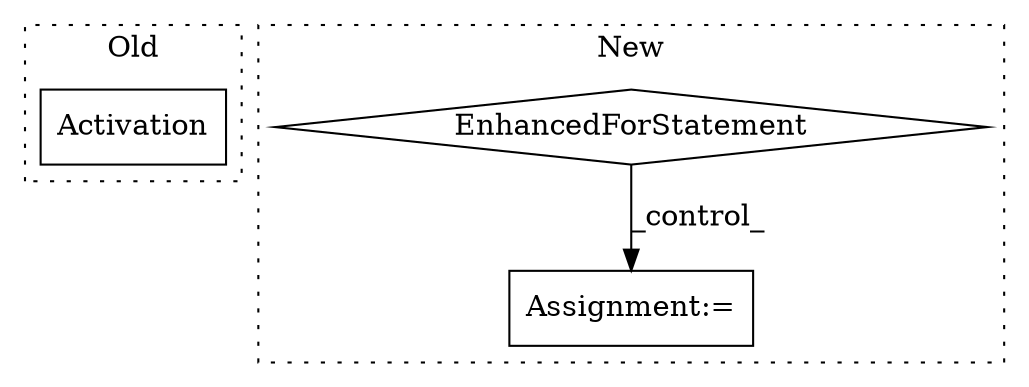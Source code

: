 digraph G {
subgraph cluster0 {
1 [label="Activation" a="32" s="4192,4212" l="11,1" shape="box"];
label = "Old";
style="dotted";
}
subgraph cluster1 {
2 [label="EnhancedForStatement" a="70" s="3736,3831" l="53,2" shape="diamond"];
3 [label="Assignment:=" a="7" s="4250" l="1" shape="box"];
label = "New";
style="dotted";
}
2 -> 3 [label="_control_"];
}